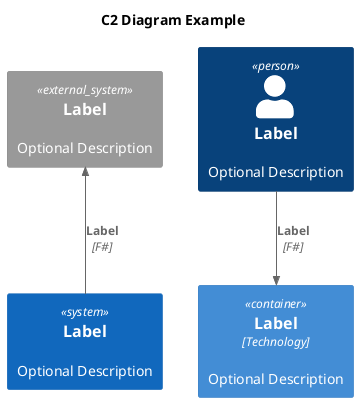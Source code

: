 @startuml test
title C2 Diagram Example
!include <C4/C4_Container>

Person(personAlias, "Label", "Optional Description")
Container(containerAlias, "Label", "Technology", "Optional Description")
System(systemAlias, "Label", "Optional Description")

System_Ext(extSystemAlias, "Label", "Optional Description")

Rel(personAlias, containerAlias, "Label", "F#")

Rel_U(systemAlias, extSystemAlias, "Label", "F#")
@enduml